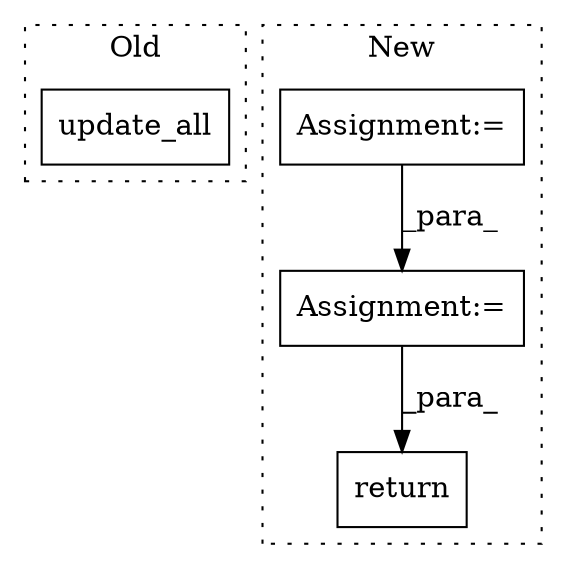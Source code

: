 digraph G {
subgraph cluster0 {
1 [label="update_all" a="32" s="1810,1836" l="11,1" shape="box"];
label = "Old";
style="dotted";
}
subgraph cluster1 {
2 [label="return" a="41" s="29086" l="7" shape="box"];
3 [label="Assignment:=" a="7" s="28875" l="1" shape="box"];
4 [label="Assignment:=" a="7" s="28990" l="1" shape="box"];
label = "New";
style="dotted";
}
3 -> 4 [label="_para_"];
4 -> 2 [label="_para_"];
}
